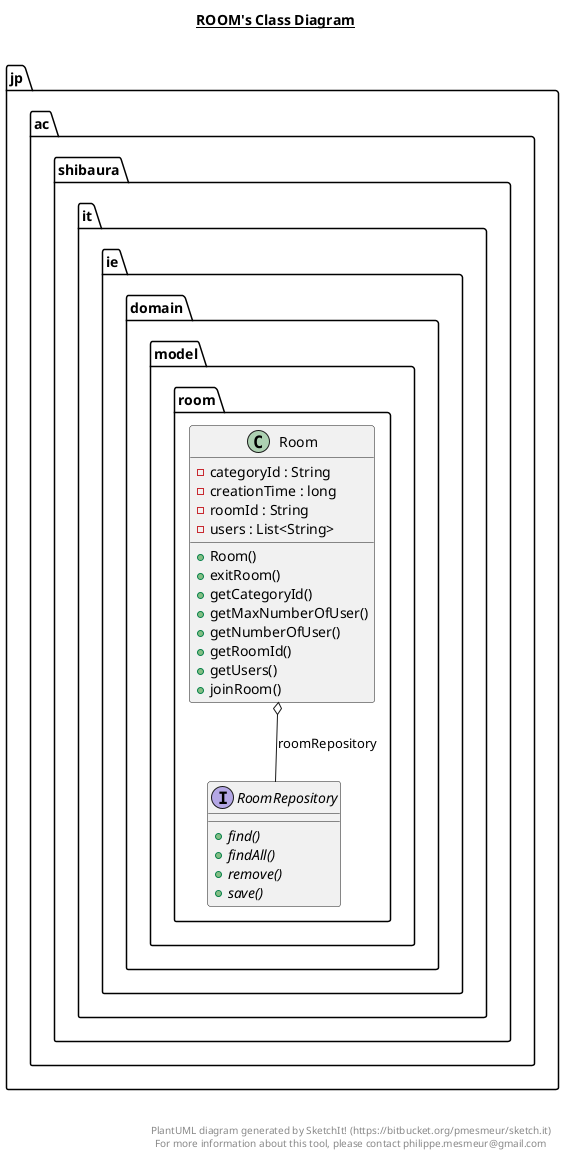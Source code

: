 @startuml

title __ROOM's Class Diagram__\n

  namespace jp.ac.shibaura.it.ie {
    namespace domain.model.room {
      class jp.ac.shibaura.it.ie.domain.model.room.Room {
          - categoryId : String
          - creationTime : long
          - roomId : String
          - users : List<String>
          + Room()
          + exitRoom()
          + getCategoryId()
          + getMaxNumberOfUser()
          + getNumberOfUser()
          + getRoomId()
          + getUsers()
          + joinRoom()
      }
    }
  }
  

  namespace jp.ac.shibaura.it.ie {
    namespace domain.model.room {
      interface jp.ac.shibaura.it.ie.domain.model.room.RoomRepository {
          {abstract} + find()
          {abstract} + findAll()
          {abstract} + remove()
          {abstract} + save()
      }
    }
  }
  

  jp.ac.shibaura.it.ie.domain.model.room.Room o-- jp.ac.shibaura.it.ie.domain.model.room.RoomRepository : roomRepository


right footer


PlantUML diagram generated by SketchIt! (https://bitbucket.org/pmesmeur/sketch.it)
For more information about this tool, please contact philippe.mesmeur@gmail.com
endfooter

@enduml
